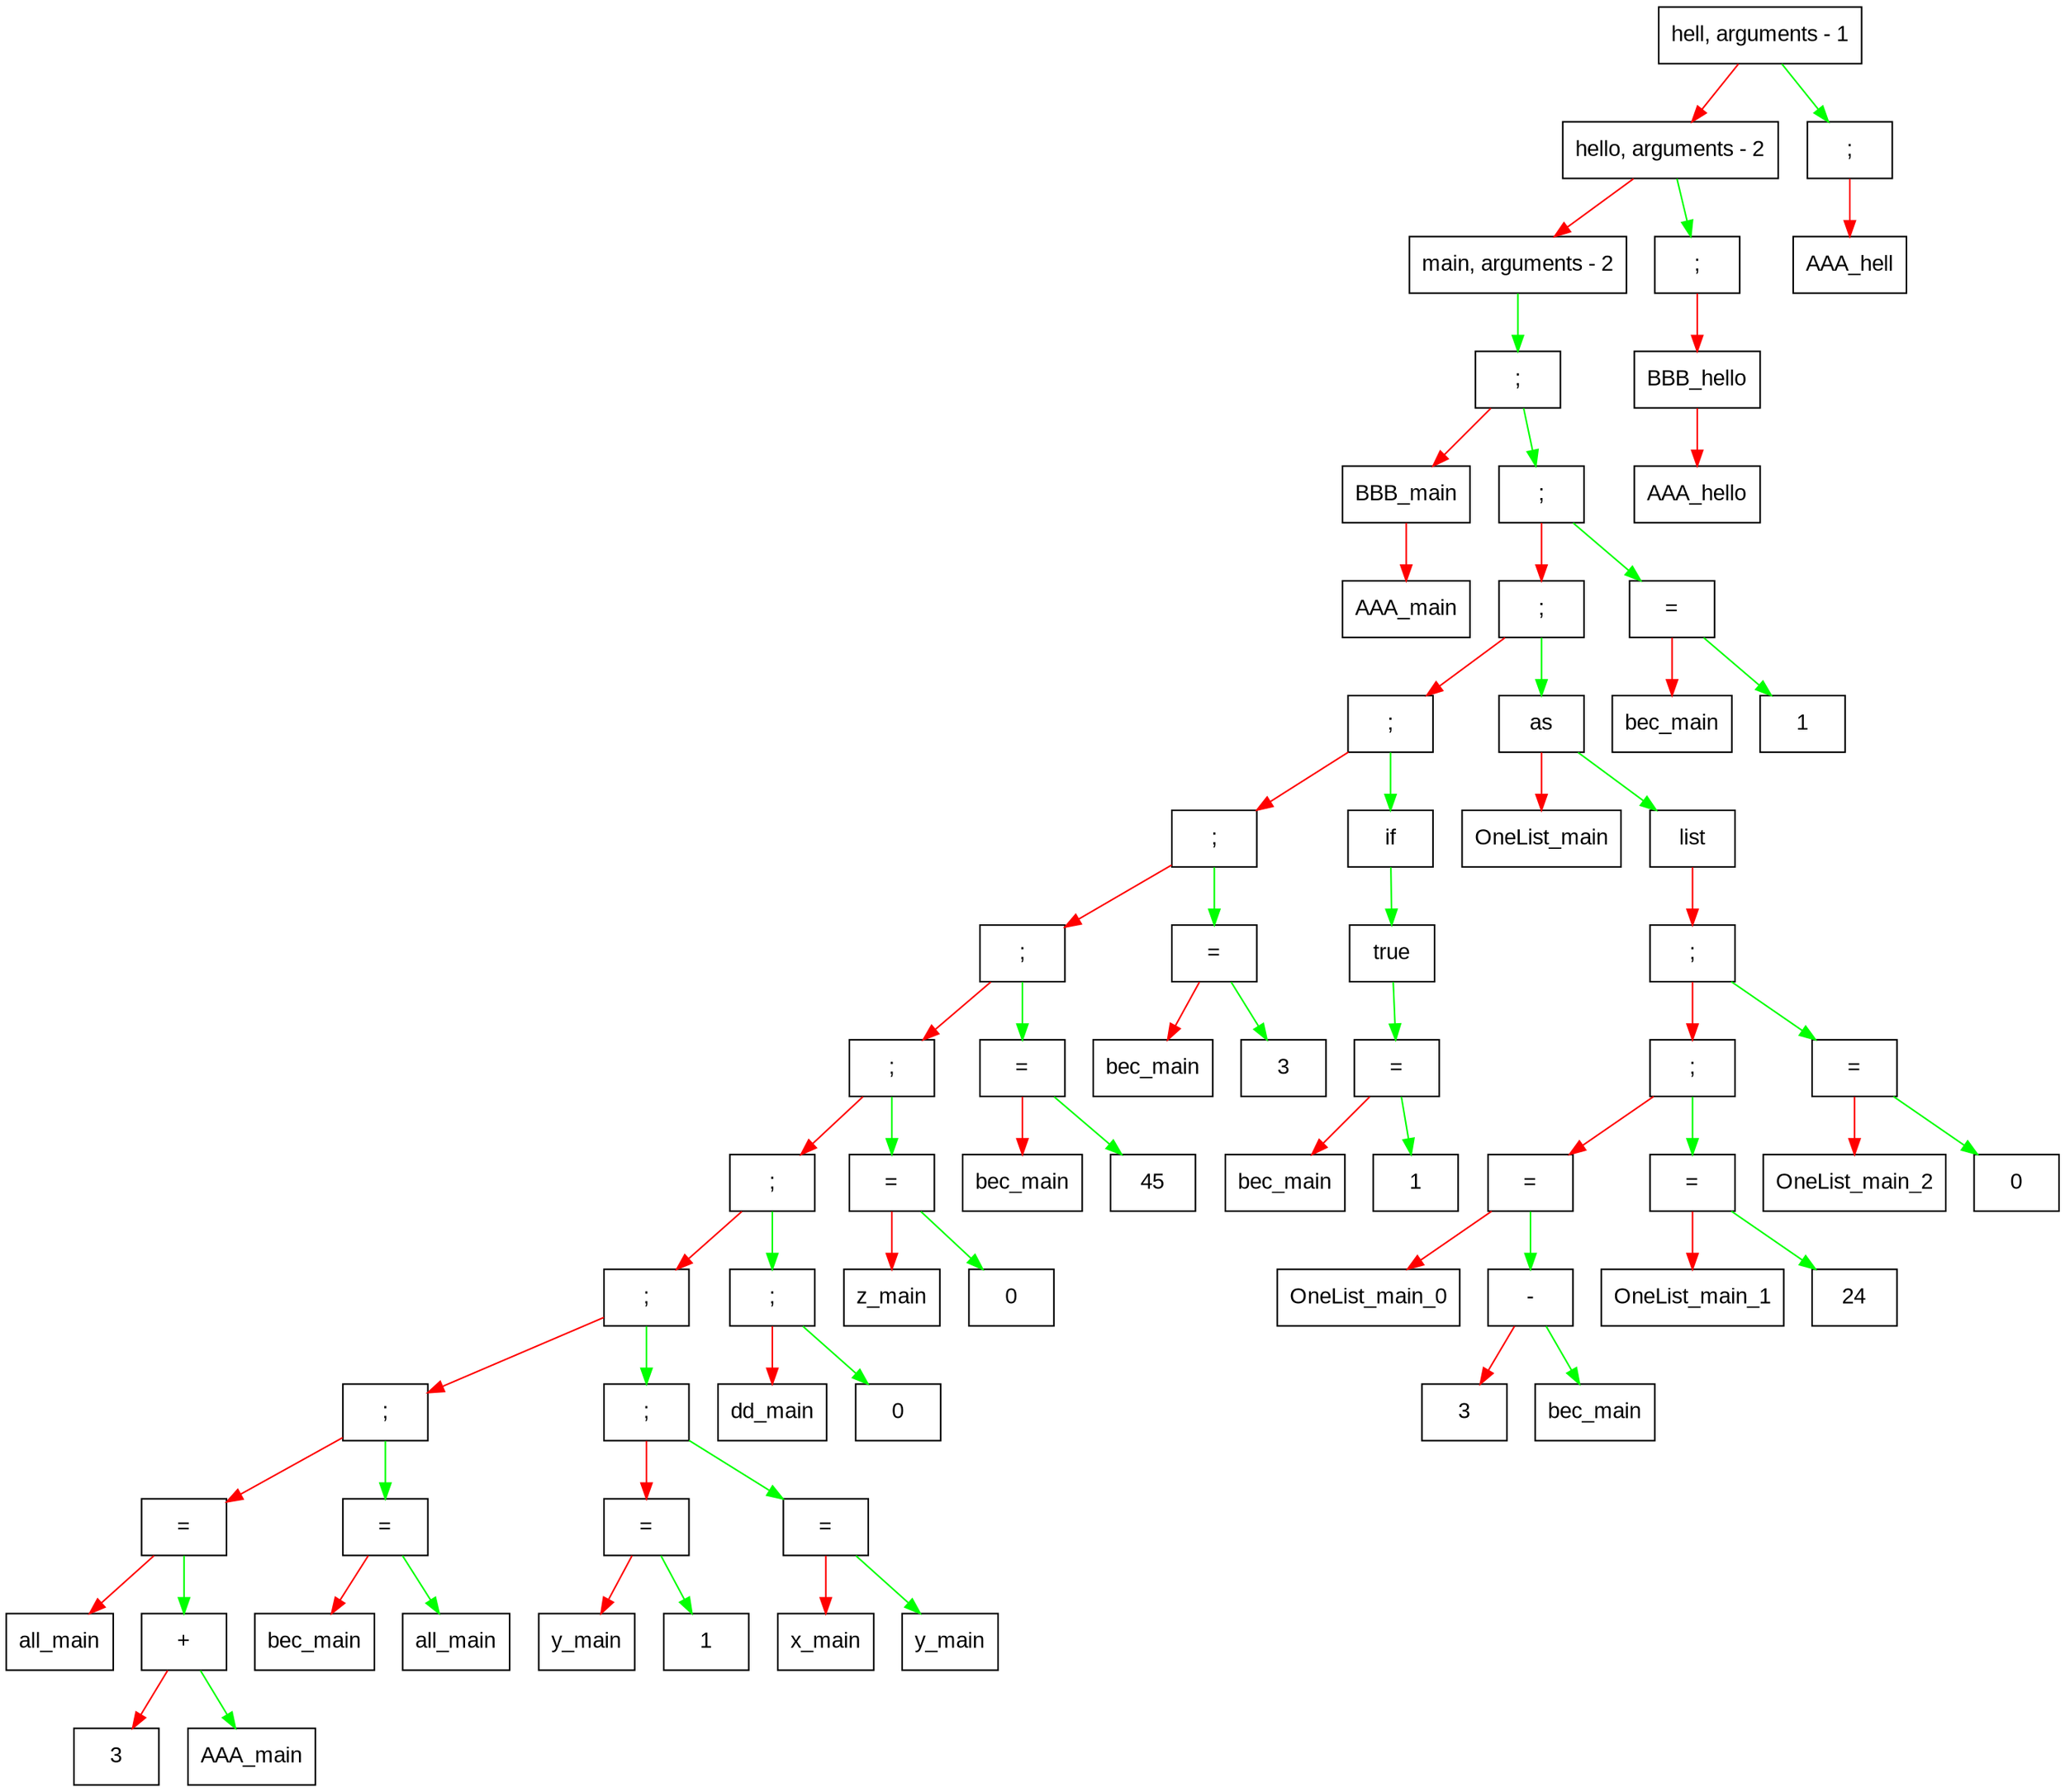 digraph G{
 size="100" node [shape = record, fontname = Arial];
    elem000002b54e8a97a0[label = " {hell, arguments - 1} "];
edge [color = red];
elem000002b54e8a97a0 -> elem000002b54e8a9420;edge [color = green];
elem000002b54e8a97a0 -> elem000002b54e8a63f0;elem000002b54e8a9420[label = " {hello, arguments - 2} "];
edge [color = red];
elem000002b54e8a9420 -> elem000002b54e8a1630;edge [color = green];
elem000002b54e8a9420 -> elem000002b54e8a5c30;elem000002b54e8a1630[label = " {main, arguments - 2} "];
edge [color = green];
elem000002b54e8a1630 -> elem000002b54e8a6230;elem000002b54e8a6230[label = " { ; } "];
edge [color = red];
elem000002b54e8a6230 -> elem000002b54e8a17e0;edge [color = green];
elem000002b54e8a6230 -> elem000002b54e8a67f0;elem000002b54e8a17e0[label = " {BBB_main} "];
edge [color = red];
elem000002b54e8a17e0 -> elem000002b54e8a1750;elem000002b54e8a1750[label = " {AAA_main} "];
elem000002b54e8a67f0[label = " { ; } "];
edge [color = red];
elem000002b54e8a67f0 -> elem000002b54e8a62b0;edge [color = green];
elem000002b54e8a67f0 -> elem000002b54e8a94a0;elem000002b54e8a62b0[label = " { ; } "];
edge [color = red];
elem000002b54e8a62b0 -> elem000002b54e8a6470;edge [color = green];
elem000002b54e8a62b0 -> elem000002b54e8a9120;elem000002b54e8a6470[label = " { ; } "];
edge [color = red];
elem000002b54e8a6470 -> elem000002b54e8a60b0;edge [color = green];
elem000002b54e8a6470 -> elem000002b54e8a90e0;elem000002b54e8a60b0[label = " { ; } "];
edge [color = red];
elem000002b54e8a60b0 -> elem000002b54e8a62f0;edge [color = green];
elem000002b54e8a60b0 -> elem000002b54e8a7800;elem000002b54e8a62f0[label = " { ; } "];
edge [color = red];
elem000002b54e8a62f0 -> elem000002b54e8a6070;edge [color = green];
elem000002b54e8a62f0 -> elem000002b54e8a7640;elem000002b54e8a6070[label = " { ; } "];
edge [color = red];
elem000002b54e8a6070 -> elem000002b54e8a66b0;edge [color = green];
elem000002b54e8a6070 -> elem000002b54e8a6530;elem000002b54e8a66b0[label = " { ; } "];
edge [color = red];
elem000002b54e8a66b0 -> elem000002b54e8a5f70;edge [color = green];
elem000002b54e8a66b0 -> elem000002b54e8a64b0;elem000002b54e8a5f70[label = " { ; } "];
edge [color = red];
elem000002b54e8a5f70 -> elem000002b54e8a5fb0;edge [color = green];
elem000002b54e8a5f70 -> elem000002b54e8a6130;elem000002b54e8a5fb0[label = " { ; } "];
edge [color = red];
elem000002b54e8a5fb0 -> elem000002b54e8a6b20;edge [color = green];
elem000002b54e8a5fb0 -> elem000002b54e8a6a00;elem000002b54e8a6b20[label = " { = } "];
edge [color = red];
elem000002b54e8a6b20 -> elem000002b54e8a6a90;edge [color = green];
elem000002b54e8a6b20 -> elem000002b54e8a7680;elem000002b54e8a6a90[label = " {all_main} "];
elem000002b54e8a7680[label = " { + } "];
edge [color = red];
elem000002b54e8a7680 -> elem000002b54e8a74b0;edge [color = green];
elem000002b54e8a7680 -> elem000002b54e8a7840;elem000002b54e8a74b0[label = " {3} "];
elem000002b54e8a7840[label = " {AAA_main} "];
elem000002b54e8a6a00[label = " { = } "];
edge [color = red];
elem000002b54e8a6a00 -> elem000002b54e8a6970;edge [color = green];
elem000002b54e8a6a00 -> elem000002b54e8a5cb0;elem000002b54e8a6970[label = " {bec_main} "];
elem000002b54e8a5cb0[label = " {all_main} "];
elem000002b54e8a6130[label = " { ; } "];
edge [color = red];
elem000002b54e8a6130 -> elem000002b54e8a7c00;edge [color = green];
elem000002b54e8a6130 -> elem000002b54e8a7bc0;elem000002b54e8a7c00[label = " { = } "];
edge [color = red];
elem000002b54e8a7c00 -> elem000002b54e8a77c0;edge [color = green];
elem000002b54e8a7c00 -> elem000002b54e8a7700;elem000002b54e8a77c0[label = " {y_main} "];
elem000002b54e8a7700[label = " {1} "];
elem000002b54e8a7bc0[label = " { = } "];
edge [color = red];
elem000002b54e8a7bc0 -> elem000002b54e8a7b40;edge [color = green];
elem000002b54e8a7bc0 -> elem000002b54e8a5d30;elem000002b54e8a7b40[label = " {x_main} "];
elem000002b54e8a5d30[label = " {y_main} "];
elem000002b54e8a64b0[label = " { ; } "];
edge [color = red];
elem000002b54e8a64b0 -> elem000002b54e8a7b00;edge [color = green];
elem000002b54e8a64b0 -> elem000002b54e8a5970;elem000002b54e8a7b00[label = " {dd_main} "];
elem000002b54e8a5970[label = " {0} "];
elem000002b54e8a6530[label = " { = } "];
edge [color = red];
elem000002b54e8a6530 -> elem000002b54e8a7c40;edge [color = green];
elem000002b54e8a6530 -> elem000002b54e8a5d70;elem000002b54e8a7c40[label = " {z_main} "];
elem000002b54e8a5d70[label = " {0} "];
elem000002b54e8a7640[label = " { = } "];
edge [color = red];
elem000002b54e8a7640 -> elem000002b54e8a7900;edge [color = green];
elem000002b54e8a7640 -> elem000002b54e8a7940;elem000002b54e8a7900[label = " {bec_main} "];
elem000002b54e8a7940[label = " {45} "];
elem000002b54e8a7800[label = " { = } "];
edge [color = red];
elem000002b54e8a7800 -> elem000002b54e8a7780;edge [color = green];
elem000002b54e8a7800 -> elem000002b54e8a92a0;elem000002b54e8a7780[label = " {bec_main} "];
elem000002b54e8a92a0[label = " {3} "];
elem000002b54e8a90e0[label = " {if} "];
edge [color = green];
elem000002b54e8a90e0 -> elem000002b54e8a8c20;elem000002b54e8a8c20[label = " {true} "];
edge [color = green];
elem000002b54e8a8c20 -> elem000002b54e8a8d60;elem000002b54e8a8d60[label = " { = } "];
edge [color = red];
elem000002b54e8a8d60 -> elem000002b54e8a9b60;edge [color = green];
elem000002b54e8a8d60 -> elem000002b54e8a91e0;elem000002b54e8a9b60[label = " {bec_main} "];
elem000002b54e8a91e0[label = " {1} "];
elem000002b54e8a9120[label = " {as} "];
edge [color = red];
elem000002b54e8a9120 -> elem000002b54e8a8ee0;edge [color = green];
elem000002b54e8a9120 -> elem000002b54e8a9760;elem000002b54e8a8ee0[label = " {OneList_main} "];
elem000002b54e8a9760[label = " {list} "];
edge [color = red];
elem000002b54e8a9760 -> elem000002b54e8a59f0;elem000002b54e8a59f0[label = " { ; } "];
edge [color = red];
elem000002b54e8a59f0 -> elem000002b54e8a5cf0;edge [color = green];
elem000002b54e8a59f0 -> elem000002b54e8a66f0;elem000002b54e8a5cf0[label = " { ; } "];
edge [color = red];
elem000002b54e8a5cf0 -> elem000002b54e8a6270;edge [color = green];
elem000002b54e8a5cf0 -> elem000002b54e8a6170;elem000002b54e8a6270[label = " { = } "];
edge [color = red];
elem000002b54e8a6270 -> elem000002b54e8a5db0;edge [color = green];
elem000002b54e8a6270 -> elem000002b54e8a99e0;elem000002b54e8a5db0[label = " {OneList_main_0} "];
elem000002b54e8a99e0[label = " { - } "];
edge [color = red];
elem000002b54e8a99e0 -> elem000002b54e8a91a0;edge [color = green];
elem000002b54e8a99e0 -> elem000002b54e8a8ca0;elem000002b54e8a91a0[label = " {3} "];
elem000002b54e8a8ca0[label = " {bec_main} "];
elem000002b54e8a6170[label = " { = } "];
edge [color = red];
elem000002b54e8a6170 -> elem000002b54e8a60f0;edge [color = green];
elem000002b54e8a6170 -> elem000002b54e8a9220;elem000002b54e8a60f0[label = " {OneList_main_1} "];
elem000002b54e8a9220[label = " {24} "];
elem000002b54e8a66f0[label = " { = } "];
edge [color = red];
elem000002b54e8a66f0 -> elem000002b54e8a6770;edge [color = green];
elem000002b54e8a66f0 -> elem000002b54e8a6630;elem000002b54e8a6770[label = " {OneList_main_2} "];
elem000002b54e8a6630[label = " {0} "];
elem000002b54e8a94a0[label = " { = } "];
edge [color = red];
elem000002b54e8a94a0 -> elem000002b54e8a93a0;edge [color = green];
elem000002b54e8a94a0 -> elem000002b54e8a9a20;elem000002b54e8a93a0[label = " {bec_main} "];
elem000002b54e8a9a20[label = " {1} "];
elem000002b54e8a5c30[label = " { ; } "];
edge [color = red];
elem000002b54e8a5c30 -> elem000002b54e8a8da0;elem000002b54e8a8da0[label = " {BBB_hello} "];
edge [color = red];
elem000002b54e8a8da0 -> elem000002b54e8a9560;elem000002b54e8a9560[label = " {AAA_hello} "];
elem000002b54e8a63f0[label = " { ; } "];
edge [color = red];
elem000002b54e8a63f0 -> elem000002b54e8a9ae0;elem000002b54e8a9ae0[label = " {AAA_hell} "];
}